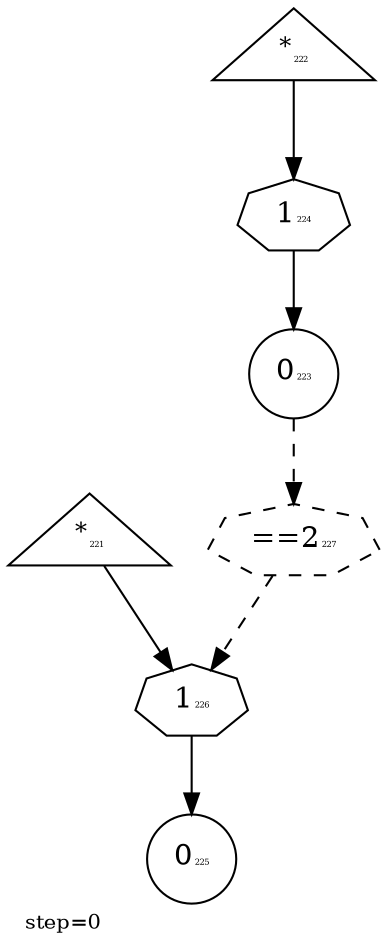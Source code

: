 digraph {
  graph  [labelloc=bottom,labeljust=left,fontsize="10",label="step=0"];
  "221" [shape=triangle,peripheries="1",label=<<SUP>*</SUP><FONT POINT-SIZE='4'>221</FONT>>,labelfontcolor=black,color=black];
  "222" [shape=triangle,peripheries="1",label=<<SUP>*</SUP><FONT POINT-SIZE='4'>222</FONT>>,labelfontcolor=black,color=black];
  "223" [shape=circle,peripheries="1",label=<0<FONT POINT-SIZE='4'>223</FONT>>,labelfontcolor=black,color=black];
  "225" [shape=circle,peripheries="1",label=<0<FONT POINT-SIZE='4'>225</FONT>>,labelfontcolor=black,color=black];
  "224" [label=<1<FONT POINT-SIZE='4'>224</FONT>>,peripheries="1",color=black,shape=septagon];
  "222" -> "224" [color=black];
  "224" -> "223" [color=black];
  "226" [label=<1<FONT POINT-SIZE='4'>226</FONT>>,peripheries="1",color=black,shape=septagon];
  "221" -> "226" [color=black];
  "226" -> "225" [color=black];
  "227" [label=<==2<FONT POINT-SIZE='4'>227</FONT>>,peripheries="1",color=black,style=dashed,shape=septagon];
  "223" -> "227" [style=dashed,color=black];
  "227" -> "226" [style=dashed,color=black];
}